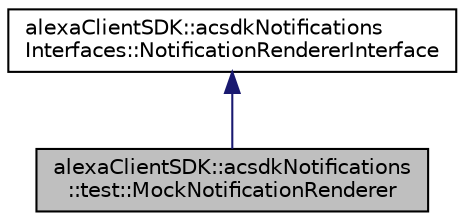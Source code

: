 digraph "alexaClientSDK::acsdkNotifications::test::MockNotificationRenderer"
{
  edge [fontname="Helvetica",fontsize="10",labelfontname="Helvetica",labelfontsize="10"];
  node [fontname="Helvetica",fontsize="10",shape=record];
  Node2 [label="alexaClientSDK::acsdkNotifications\l::test::MockNotificationRenderer",height=0.2,width=0.4,color="black", fillcolor="grey75", style="filled", fontcolor="black"];
  Node3 -> Node2 [dir="back",color="midnightblue",fontsize="10",style="solid",fontname="Helvetica"];
  Node3 [label="alexaClientSDK::acsdkNotifications\lInterfaces::NotificationRendererInterface",height=0.2,width=0.4,color="black", fillcolor="white", style="filled",URL="$classalexa_client_s_d_k_1_1acsdk_notifications_interfaces_1_1_notification_renderer_interface.html"];
}
